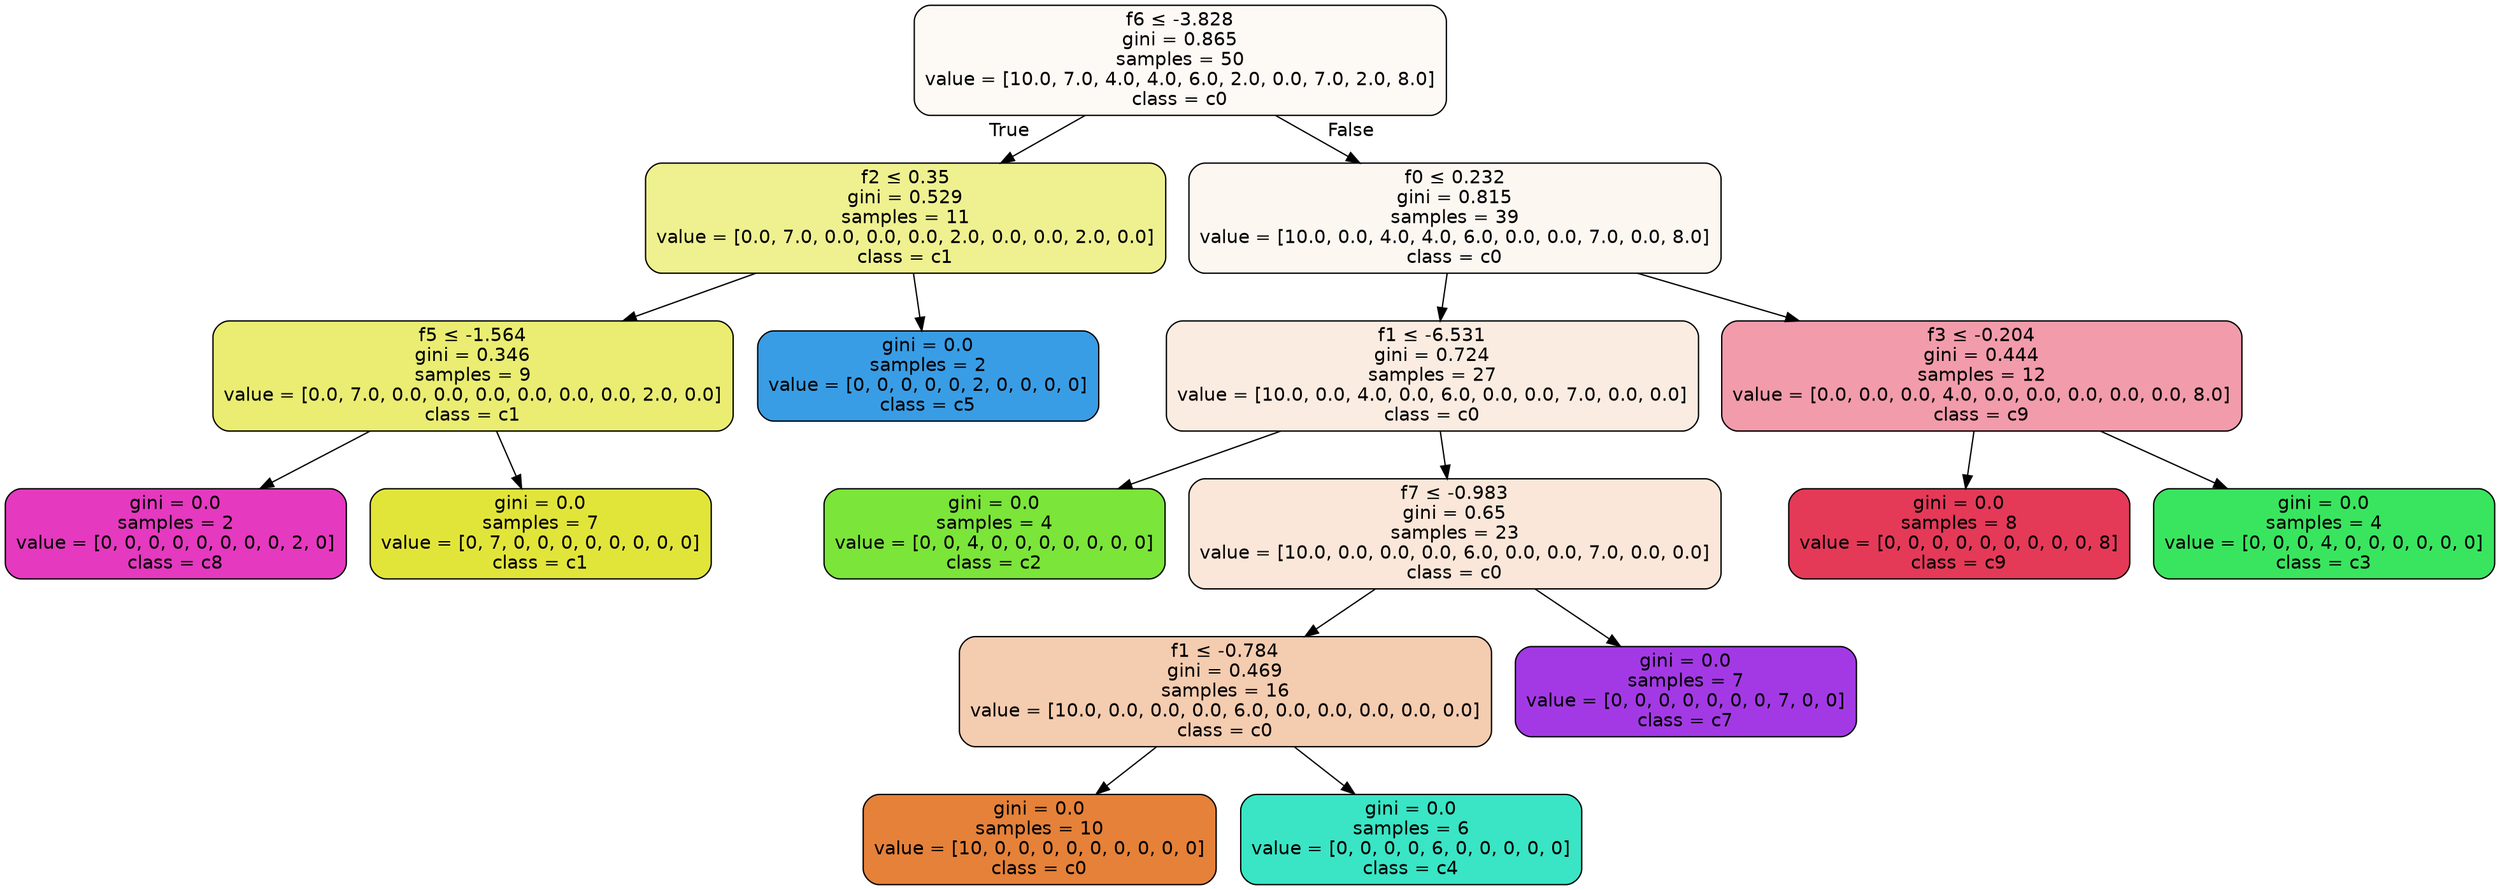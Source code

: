 digraph Tree {
node [shape=box, style="filled, rounded", color="black", fontname=helvetica] ;
edge [fontname=helvetica] ;
0 [label=<f6 &le; -3.828<br/>gini = 0.865<br/>samples = 50<br/>value = [10.0, 7.0, 4.0, 4.0, 6.0, 2.0, 0.0, 7.0, 2.0, 8.0]<br/>class = c0>, fillcolor="#e581390c"] ;
1 [label=<f2 &le; 0.35<br/>gini = 0.529<br/>samples = 11<br/>value = [0.0, 7.0, 0.0, 0.0, 0.0, 2.0, 0.0, 0.0, 2.0, 0.0]<br/>class = c1>, fillcolor="#e2e5398e"] ;
0 -> 1 [labeldistance=2.5, labelangle=45, headlabel="True"] ;
2 [label=<f5 &le; -1.564<br/>gini = 0.346<br/>samples = 9<br/>value = [0.0, 7.0, 0.0, 0.0, 0.0, 0.0, 0.0, 0.0, 2.0, 0.0]<br/>class = c1>, fillcolor="#e2e539b6"] ;
1 -> 2 ;
3 [label=<gini = 0.0<br/>samples = 2<br/>value = [0, 0, 0, 0, 0, 0, 0, 0, 2, 0]<br/>class = c8>, fillcolor="#e539c0ff"] ;
2 -> 3 ;
6 [label=<gini = 0.0<br/>samples = 7<br/>value = [0, 7, 0, 0, 0, 0, 0, 0, 0, 0]<br/>class = c1>, fillcolor="#e2e539ff"] ;
2 -> 6 ;
7 [label=<gini = 0.0<br/>samples = 2<br/>value = [0, 0, 0, 0, 0, 2, 0, 0, 0, 0]<br/>class = c5>, fillcolor="#399de5ff"] ;
1 -> 7 ;
8 [label=<f0 &le; 0.232<br/>gini = 0.815<br/>samples = 39<br/>value = [10.0, 0.0, 4.0, 4.0, 6.0, 0.0, 0.0, 7.0, 0.0, 8.0]<br/>class = c0>, fillcolor="#e5813910"] ;
0 -> 8 [labeldistance=2.5, labelangle=-45, headlabel="False"] ;
9 [label=<f1 &le; -6.531<br/>gini = 0.724<br/>samples = 27<br/>value = [10.0, 0.0, 4.0, 0.0, 6.0, 0.0, 0.0, 7.0, 0.0, 0.0]<br/>class = c0>, fillcolor="#e5813926"] ;
8 -> 9 ;
10 [label=<gini = 0.0<br/>samples = 4<br/>value = [0, 0, 4, 0, 0, 0, 0, 0, 0, 0]<br/>class = c2>, fillcolor="#7be539ff"] ;
9 -> 10 ;
11 [label=<f7 &le; -0.983<br/>gini = 0.65<br/>samples = 23<br/>value = [10.0, 0.0, 0.0, 0.0, 6.0, 0.0, 0.0, 7.0, 0.0, 0.0]<br/>class = c0>, fillcolor="#e5813930"] ;
9 -> 11 ;
12 [label=<f1 &le; -0.784<br/>gini = 0.469<br/>samples = 16<br/>value = [10.0, 0.0, 0.0, 0.0, 6.0, 0.0, 0.0, 0.0, 0.0, 0.0]<br/>class = c0>, fillcolor="#e5813966"] ;
11 -> 12 ;
13 [label=<gini = 0.0<br/>samples = 10<br/>value = [10, 0, 0, 0, 0, 0, 0, 0, 0, 0]<br/>class = c0>, fillcolor="#e58139ff"] ;
12 -> 13 ;
14 [label=<gini = 0.0<br/>samples = 6<br/>value = [0, 0, 0, 0, 6, 0, 0, 0, 0, 0]<br/>class = c4>, fillcolor="#39e5c5ff"] ;
12 -> 14 ;
15 [label=<gini = 0.0<br/>samples = 7<br/>value = [0, 0, 0, 0, 0, 0, 0, 7, 0, 0]<br/>class = c7>, fillcolor="#a339e5ff"] ;
11 -> 15 ;
16 [label=<f3 &le; -0.204<br/>gini = 0.444<br/>samples = 12<br/>value = [0.0, 0.0, 0.0, 4.0, 0.0, 0.0, 0.0, 0.0, 0.0, 8.0]<br/>class = c9>, fillcolor="#e5395880"] ;
8 -> 16 ;
17 [label=<gini = 0.0<br/>samples = 8<br/>value = [0, 0, 0, 0, 0, 0, 0, 0, 0, 8]<br/>class = c9>, fillcolor="#e53958ff"] ;
16 -> 17 ;
18 [label=<gini = 0.0<br/>samples = 4<br/>value = [0, 0, 0, 4, 0, 0, 0, 0, 0, 0]<br/>class = c3>, fillcolor="#39e55eff"] ;
16 -> 18 ;
}
